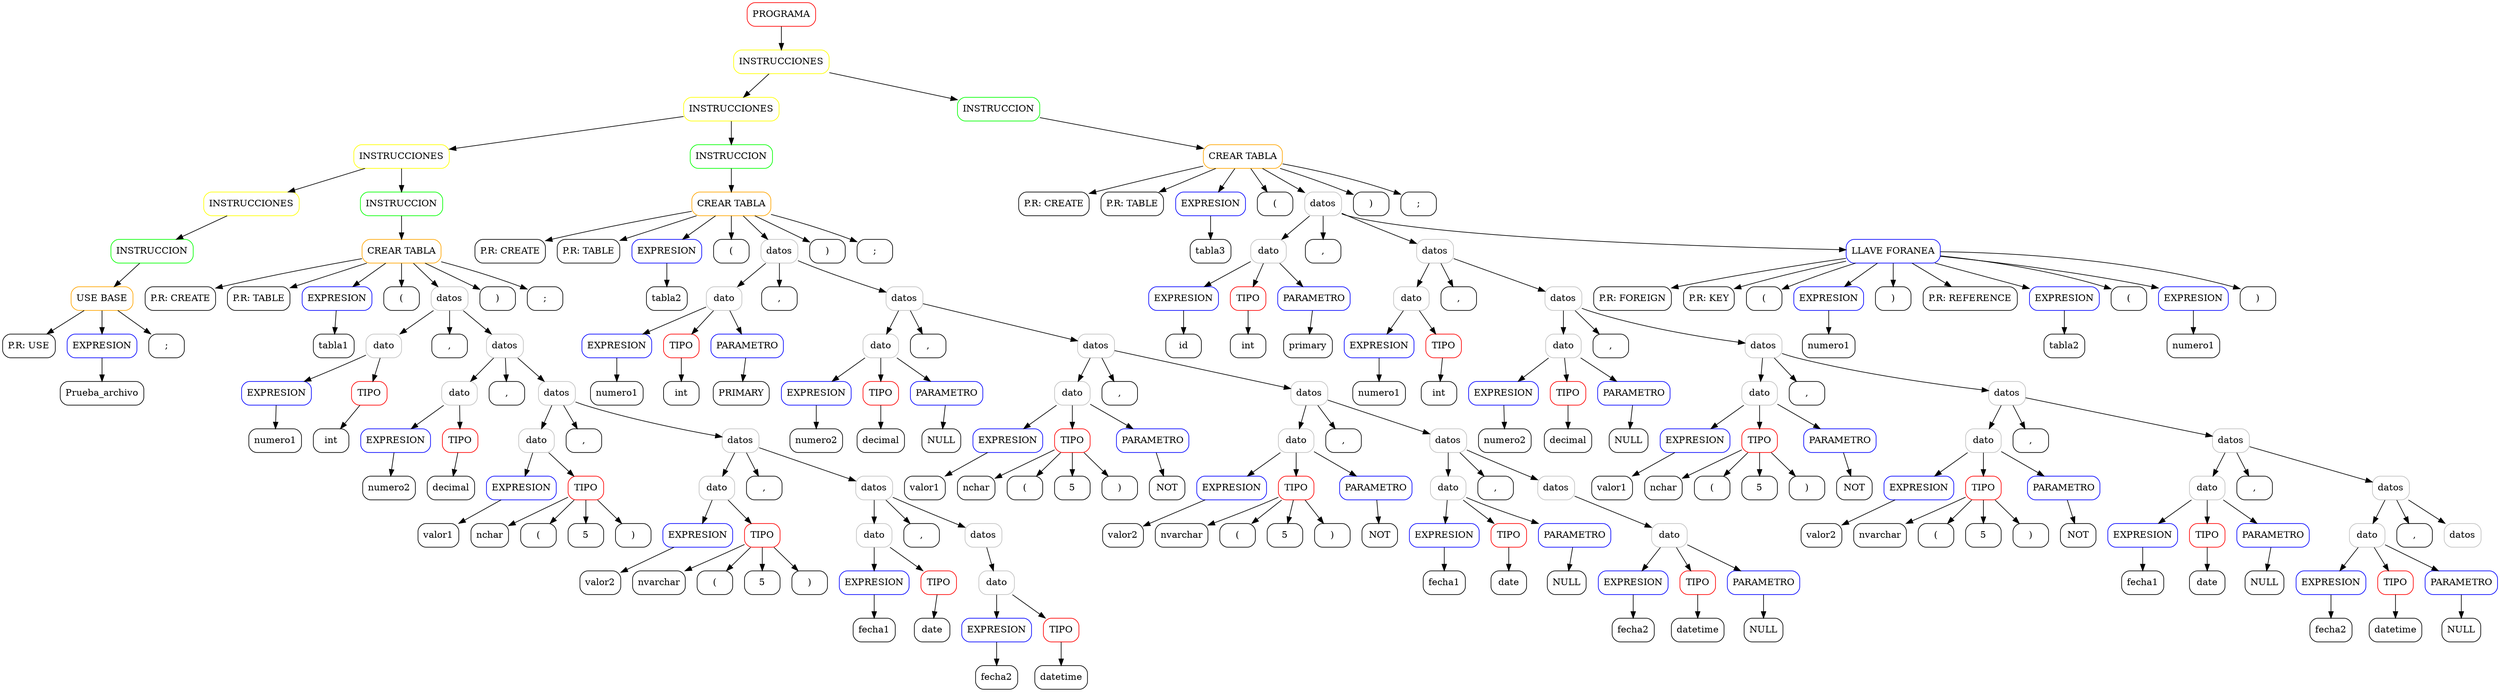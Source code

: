 digraph AST {
node [shape=box, style=rounded];
n6393056968[label="PROGRAMA" color="red"];
n9115019714[label="INSTRUCCIONES" color="yellow"];
n3047138430[label="INSTRUCCIONES" color="yellow"];
n6584233003[label="INSTRUCCIONES" color="yellow"];
n5980348308[label="INSTRUCCIONES" color="yellow"];
n7029750457[label="INSTRUCCION" color="green"];
n9996022645[label="USE BASE" color="orange"];
n6189670874[label="P.R: USE" color="black"];
n9996022645 -> n6189670874; 
n5311454007[label="EXPRESION" color="blue"];
n7763506677[label="Prueba_archivo" color="black"];
n5311454007 -> n7763506677; 
n9996022645 -> n5311454007; 
n8356498906[label=";" color="black"];
n9996022645 -> n8356498906; 
n7029750457 -> n9996022645; 
n5980348308 -> n7029750457; 
n6584233003 -> n5980348308; 
n8481426425[label="INSTRUCCION" color="green"];
n2199152080[label="CREAR TABLA" color="orange"];
n2548478055[label="P.R: CREATE" color="black"];
n2199152080 -> n2548478055; 
n6466590669[label="P.R: TABLE" color="black"];
n2199152080 -> n6466590669; 
n816977013[label="EXPRESION" color="blue"];
n8502217222[label="tabla1" color="black"];
n816977013 -> n8502217222; 
n2199152080 -> n816977013; 
n4794856303[label="(" color="black"];
n2199152080 -> n4794856303; 
n8826079022[label="datos" color="gray"];
n7790828171[label="dato" color="gray"];
n4757608020[label="EXPRESION" color="blue"];
n2533595846[label="numero1" color="black"];
n4757608020 -> n2533595846; 
n7790828171 -> n4757608020; 
n9742219855[label="TIPO" color="red"];
n7119231261[label="int" color="black"];
n9742219855 -> n7119231261; 
n7790828171 -> n9742219855; 
n8826079022 -> n7790828171; 
n6916261269[label="," color="black"];
n8826079022 -> n6916261269; 
n5079997078[label="datos" color="gray"];
n5777122873[label="dato" color="gray"];
n757227293[label="EXPRESION" color="blue"];
n7959192878[label="numero2" color="black"];
n757227293 -> n7959192878; 
n5777122873 -> n757227293; 
n2758709035[label="TIPO" color="red"];
n6023785392[label="decimal" color="black"];
n2758709035 -> n6023785392; 
n5777122873 -> n2758709035; 
n5079997078 -> n5777122873; 
n5359411784[label="," color="black"];
n5079997078 -> n5359411784; 
n7345430205[label="datos" color="gray"];
n4260556740[label="dato" color="gray"];
n4155003958[label="EXPRESION" color="blue"];
n4700342882[label="valor1" color="black"];
n4155003958 -> n4700342882; 
n4260556740 -> n4155003958; 
n4924618514[label="TIPO" color="red"];
n3383934101[label="nchar" color="black"];
n4924618514 -> n3383934101; 
n6730253751[label="(" color="black"];
n4924618514 -> n6730253751; 
n5250334831[label="5" color="black"];
n4924618514 -> n5250334831; 
n2551561902[label=")" color="black"];
n4924618514 -> n2551561902; 
n4260556740 -> n4924618514; 
n7345430205 -> n4260556740; 
n4294683004[label="," color="black"];
n7345430205 -> n4294683004; 
n2818971230[label="datos" color="gray"];
n2524335283[label="dato" color="gray"];
n7874618494[label="EXPRESION" color="blue"];
n5653068889[label="valor2" color="black"];
n7874618494 -> n5653068889; 
n2524335283 -> n7874618494; 
n4011456650[label="TIPO" color="red"];
n4749641743[label="nvarchar" color="black"];
n4011456650 -> n4749641743; 
n205810779[label="(" color="black"];
n4011456650 -> n205810779; 
n9102456528[label="5" color="black"];
n4011456650 -> n9102456528; 
n1708755191[label=")" color="black"];
n4011456650 -> n1708755191; 
n2524335283 -> n4011456650; 
n2818971230 -> n2524335283; 
n3214172688[label="," color="black"];
n2818971230 -> n3214172688; 
n5923354021[label="datos" color="gray"];
n4161022512[label="dato" color="gray"];
n4771526587[label="EXPRESION" color="blue"];
n7813159629[label="fecha1" color="black"];
n4771526587 -> n7813159629; 
n4161022512 -> n4771526587; 
n1174730309[label="TIPO" color="red"];
n7252922214[label="date" color="black"];
n1174730309 -> n7252922214; 
n4161022512 -> n1174730309; 
n5923354021 -> n4161022512; 
n5176957954[label="," color="black"];
n5923354021 -> n5176957954; 
n5695956844[label="datos" color="gray"];
n6069677480[label="dato" color="gray"];
n9030711795[label="EXPRESION" color="blue"];
n1676520443[label="fecha2" color="black"];
n9030711795 -> n1676520443; 
n6069677480 -> n9030711795; 
n3837388681[label="TIPO" color="red"];
n587881450[label="datetime" color="black"];
n3837388681 -> n587881450; 
n6069677480 -> n3837388681; 
n5695956844 -> n6069677480; 
n5923354021 -> n5695956844; 
n2818971230 -> n5923354021; 
n7345430205 -> n2818971230; 
n5079997078 -> n7345430205; 
n8826079022 -> n5079997078; 
n2199152080 -> n8826079022; 
n8489022621[label=")" color="black"];
n2199152080 -> n8489022621; 
n9902316399[label=";" color="black"];
n2199152080 -> n9902316399; 
n8481426425 -> n2199152080; 
n6584233003 -> n8481426425; 
n3047138430 -> n6584233003; 
n6938398852[label="INSTRUCCION" color="green"];
n4406966789[label="CREAR TABLA" color="orange"];
n7133012287[label="P.R: CREATE" color="black"];
n4406966789 -> n7133012287; 
n3795738036[label="P.R: TABLE" color="black"];
n4406966789 -> n3795738036; 
n7671085586[label="EXPRESION" color="blue"];
n6265758198[label="tabla2" color="black"];
n7671085586 -> n6265758198; 
n4406966789 -> n7671085586; 
n3810596130[label="(" color="black"];
n4406966789 -> n3810596130; 
n3106372308[label="datos" color="gray"];
n6167923805[label="dato" color="gray"];
n2393121883[label="EXPRESION" color="blue"];
n4810889718[label="numero1" color="black"];
n2393121883 -> n4810889718; 
n6167923805 -> n2393121883; 
n7318733622[label="TIPO" color="red"];
n9990786049[label="int" color="black"];
n7318733622 -> n9990786049; 
n6167923805 -> n7318733622; 
n1817795225[label="PARAMETRO" color="blue"];
n5755798451[label="PRIMARY" color="black"];
n1817795225 -> n5755798451; 
n6167923805 -> n1817795225; 
n3106372308 -> n6167923805; 
n6334919183[label="," color="black"];
n3106372308 -> n6334919183; 
n9220882913[label="datos" color="gray"];
n9458855895[label="dato" color="gray"];
n2324507423[label="EXPRESION" color="blue"];
n3962526228[label="numero2" color="black"];
n2324507423 -> n3962526228; 
n9458855895 -> n2324507423; 
n504895877[label="TIPO" color="red"];
n4905644224[label="decimal" color="black"];
n504895877 -> n4905644224; 
n9458855895 -> n504895877; 
n2084115605[label="PARAMETRO" color="blue"];
n3859696724[label="NULL" color="black"];
n2084115605 -> n3859696724; 
n9458855895 -> n2084115605; 
n9220882913 -> n9458855895; 
n1400949448[label="," color="black"];
n9220882913 -> n1400949448; 
n2718543052[label="datos" color="gray"];
n7163739668[label="dato" color="gray"];
n9425885480[label="EXPRESION" color="blue"];
n600120098[label="valor1" color="black"];
n9425885480 -> n600120098; 
n7163739668 -> n9425885480; 
n7054809233[label="TIPO" color="red"];
n4174070003[label="nchar" color="black"];
n7054809233 -> n4174070003; 
n2931723605[label="(" color="black"];
n7054809233 -> n2931723605; 
n7276317754[label="5" color="black"];
n7054809233 -> n7276317754; 
n8552383098[label=")" color="black"];
n7054809233 -> n8552383098; 
n7163739668 -> n7054809233; 
n3185205221[label="PARAMETRO" color="blue"];
n3328520068[label="NOT" color="black"];
n3185205221 -> n3328520068; 
n7163739668 -> n3185205221; 
n2718543052 -> n7163739668; 
n6211194606[label="," color="black"];
n2718543052 -> n6211194606; 
n1630250239[label="datos" color="gray"];
n4157776360[label="dato" color="gray"];
n9696824109[label="EXPRESION" color="blue"];
n5224491407[label="valor2" color="black"];
n9696824109 -> n5224491407; 
n4157776360 -> n9696824109; 
n4064456589[label="TIPO" color="red"];
n3676995219[label="nvarchar" color="black"];
n4064456589 -> n3676995219; 
n1164273278[label="(" color="black"];
n4064456589 -> n1164273278; 
n3186806202[label="5" color="black"];
n4064456589 -> n3186806202; 
n6194596640[label=")" color="black"];
n4064456589 -> n6194596640; 
n4157776360 -> n4064456589; 
n129722925[label="PARAMETRO" color="blue"];
n4855307380[label="NOT" color="black"];
n129722925 -> n4855307380; 
n4157776360 -> n129722925; 
n1630250239 -> n4157776360; 
n5754217888[label="," color="black"];
n1630250239 -> n5754217888; 
n8864000315[label="datos" color="gray"];
n3487751298[label="dato" color="gray"];
n7785279555[label="EXPRESION" color="blue"];
n7261164842[label="fecha1" color="black"];
n7785279555 -> n7261164842; 
n3487751298 -> n7785279555; 
n2465509798[label="TIPO" color="red"];
n7586249905[label="date" color="black"];
n2465509798 -> n7586249905; 
n3487751298 -> n2465509798; 
n391155590[label="PARAMETRO" color="blue"];
n5888710266[label="NULL" color="black"];
n391155590 -> n5888710266; 
n3487751298 -> n391155590; 
n8864000315 -> n3487751298; 
n3014110895[label="," color="black"];
n8864000315 -> n3014110895; 
n6736370590[label="datos" color="gray"];
n3509342098[label="dato" color="gray"];
n6896377517[label="EXPRESION" color="blue"];
n2994098245[label="fecha2" color="black"];
n6896377517 -> n2994098245; 
n3509342098 -> n6896377517; 
n6223832647[label="TIPO" color="red"];
n6110873247[label="datetime" color="black"];
n6223832647 -> n6110873247; 
n3509342098 -> n6223832647; 
n1070838832[label="PARAMETRO" color="blue"];
n1279496111[label="NULL" color="black"];
n1070838832 -> n1279496111; 
n3509342098 -> n1070838832; 
n6736370590 -> n3509342098; 
n8864000315 -> n6736370590; 
n1630250239 -> n8864000315; 
n2718543052 -> n1630250239; 
n9220882913 -> n2718543052; 
n3106372308 -> n9220882913; 
n4406966789 -> n3106372308; 
n5633609658[label=")" color="black"];
n4406966789 -> n5633609658; 
n5283190495[label=";" color="black"];
n4406966789 -> n5283190495; 
n6938398852 -> n4406966789; 
n3047138430 -> n6938398852; 
n9115019714 -> n3047138430; 
n7343177294[label="INSTRUCCION" color="green"];
n5946707193[label="CREAR TABLA" color="orange"];
n1576025234[label="P.R: CREATE" color="black"];
n5946707193 -> n1576025234; 
n8676244230[label="P.R: TABLE" color="black"];
n5946707193 -> n8676244230; 
n7781777766[label="EXPRESION" color="blue"];
n9920290763[label="tabla3" color="black"];
n7781777766 -> n9920290763; 
n5946707193 -> n7781777766; 
n8779071257[label="(" color="black"];
n5946707193 -> n8779071257; 
n8776387348[label="datos" color="gray"];
n4316478016[label="dato" color="gray"];
n4356661751[label="EXPRESION" color="blue"];
n8673685821[label="id" color="black"];
n4356661751 -> n8673685821; 
n4316478016 -> n4356661751; 
n5961382299[label="TIPO" color="red"];
n155502585[label="int" color="black"];
n5961382299 -> n155502585; 
n4316478016 -> n5961382299; 
n2369976173[label="PARAMETRO" color="blue"];
n8572755600[label="primary" color="black"];
n2369976173 -> n8572755600; 
n4316478016 -> n2369976173; 
n8776387348 -> n4316478016; 
n3735129026[label="," color="black"];
n8776387348 -> n3735129026; 
n8553726443[label="datos" color="gray"];
n8030744820[label="dato" color="gray"];
n89348742[label="EXPRESION" color="blue"];
n9935136681[label="numero1" color="black"];
n89348742 -> n9935136681; 
n8030744820 -> n89348742; 
n4633222841[label="TIPO" color="red"];
n669741759[label="int" color="black"];
n4633222841 -> n669741759; 
n8030744820 -> n4633222841; 
n8553726443 -> n8030744820; 
n5290255459[label="," color="black"];
n8553726443 -> n5290255459; 
n5771380129[label="datos" color="gray"];
n5284777938[label="dato" color="gray"];
n9796343463[label="EXPRESION" color="blue"];
n3207683918[label="numero2" color="black"];
n9796343463 -> n3207683918; 
n5284777938 -> n9796343463; 
n6678454987[label="TIPO" color="red"];
n9235975801[label="decimal" color="black"];
n6678454987 -> n9235975801; 
n5284777938 -> n6678454987; 
n6736365652[label="PARAMETRO" color="blue"];
n4198316192[label="NULL" color="black"];
n6736365652 -> n4198316192; 
n5284777938 -> n6736365652; 
n5771380129 -> n5284777938; 
n6647773039[label="," color="black"];
n5771380129 -> n6647773039; 
n4087391041[label="datos" color="gray"];
n1608613238[label="dato" color="gray"];
n6499944438[label="EXPRESION" color="blue"];
n2234030096[label="valor1" color="black"];
n6499944438 -> n2234030096; 
n1608613238 -> n6499944438; 
n5774849646[label="TIPO" color="red"];
n8616092077[label="nchar" color="black"];
n5774849646 -> n8616092077; 
n754428038[label="(" color="black"];
n5774849646 -> n754428038; 
n3632841893[label="5" color="black"];
n5774849646 -> n3632841893; 
n8374115691[label=")" color="black"];
n5774849646 -> n8374115691; 
n1608613238 -> n5774849646; 
n7137542593[label="PARAMETRO" color="blue"];
n6743375045[label="NOT" color="black"];
n7137542593 -> n6743375045; 
n1608613238 -> n7137542593; 
n4087391041 -> n1608613238; 
n5748103715[label="," color="black"];
n4087391041 -> n5748103715; 
n3252577583[label="datos" color="gray"];
n8454638442[label="dato" color="gray"];
n9422061714[label="EXPRESION" color="blue"];
n5566744220[label="valor2" color="black"];
n9422061714 -> n5566744220; 
n8454638442 -> n9422061714; 
n7985897252[label="TIPO" color="red"];
n9047048449[label="nvarchar" color="black"];
n7985897252 -> n9047048449; 
n3332541277[label="(" color="black"];
n7985897252 -> n3332541277; 
n8406964282[label="5" color="black"];
n7985897252 -> n8406964282; 
n632690610[label=")" color="black"];
n7985897252 -> n632690610; 
n8454638442 -> n7985897252; 
n3622297183[label="PARAMETRO" color="blue"];
n3021445595[label="NOT" color="black"];
n3622297183 -> n3021445595; 
n8454638442 -> n3622297183; 
n3252577583 -> n8454638442; 
n7511381989[label="," color="black"];
n3252577583 -> n7511381989; 
n6016258954[label="datos" color="gray"];
n9005913801[label="dato" color="gray"];
n3847696993[label="EXPRESION" color="blue"];
n8149583177[label="fecha1" color="black"];
n3847696993 -> n8149583177; 
n9005913801 -> n3847696993; 
n79718429[label="TIPO" color="red"];
n3695394527[label="date" color="black"];
n79718429 -> n3695394527; 
n9005913801 -> n79718429; 
n7088552896[label="PARAMETRO" color="blue"];
n2245306118[label="NULL" color="black"];
n7088552896 -> n2245306118; 
n9005913801 -> n7088552896; 
n6016258954 -> n9005913801; 
n9199053788[label="," color="black"];
n6016258954 -> n9199053788; 
n3287681237[label="datos" color="gray"];
n5972602906[label="dato" color="gray"];
n4440085549[label="EXPRESION" color="blue"];
n4085089833[label="fecha2" color="black"];
n4440085549 -> n4085089833; 
n5972602906 -> n4440085549; 
n3509049265[label="TIPO" color="red"];
n7882722495[label="datetime" color="black"];
n3509049265 -> n7882722495; 
n5972602906 -> n3509049265; 
n4146022338[label="PARAMETRO" color="blue"];
n2322121438[label="NULL" color="black"];
n4146022338 -> n2322121438; 
n5972602906 -> n4146022338; 
n3287681237 -> n5972602906; 
n6676358277[label="," color="black"];
n3287681237 -> n6676358277; 
n2909651630[label="datos" color="gray"];
n3287681237 -> n2909651630; 
n6016258954 -> n3287681237; 
n3252577583 -> n6016258954; 
n4087391041 -> n3252577583; 
n5771380129 -> n4087391041; 
n8553726443 -> n5771380129; 
n8776387348 -> n8553726443; 
n8823531683[label="LLAVE FORANEA" color="blue"];
n7763375402[label="P.R: FOREIGN" color="black"];
n8823531683 -> n7763375402; 
n8447246522[label="P.R: KEY" color="black"];
n8823531683 -> n8447246522; 
n3404489910[label="(" color="black"];
n8823531683 -> n3404489910; 
n1828504911[label="EXPRESION" color="blue"];
n8438787226[label="numero1" color="black"];
n1828504911 -> n8438787226; 
n8823531683 -> n1828504911; 
n2408014188[label=")" color="black"];
n8823531683 -> n2408014188; 
n5961921576[label="P.R: REFERENCE" color="black"];
n8823531683 -> n5961921576; 
n7290140077[label="EXPRESION" color="blue"];
n9879513361[label="tabla2" color="black"];
n7290140077 -> n9879513361; 
n8823531683 -> n7290140077; 
n5433575872[label="(" color="black"];
n8823531683 -> n5433575872; 
n4494819508[label="EXPRESION" color="blue"];
n2203537330[label="numero1" color="black"];
n4494819508 -> n2203537330; 
n8823531683 -> n4494819508; 
n2675296727[label=")" color="black"];
n8823531683 -> n2675296727; 
n8776387348 -> n8823531683; 
n5946707193 -> n8776387348; 
n3129417999[label=")" color="black"];
n5946707193 -> n3129417999; 
n6096089601[label=";" color="black"];
n5946707193 -> n6096089601; 
n7343177294 -> n5946707193; 
n9115019714 -> n7343177294; 
n6393056968 -> n9115019714; 
}
